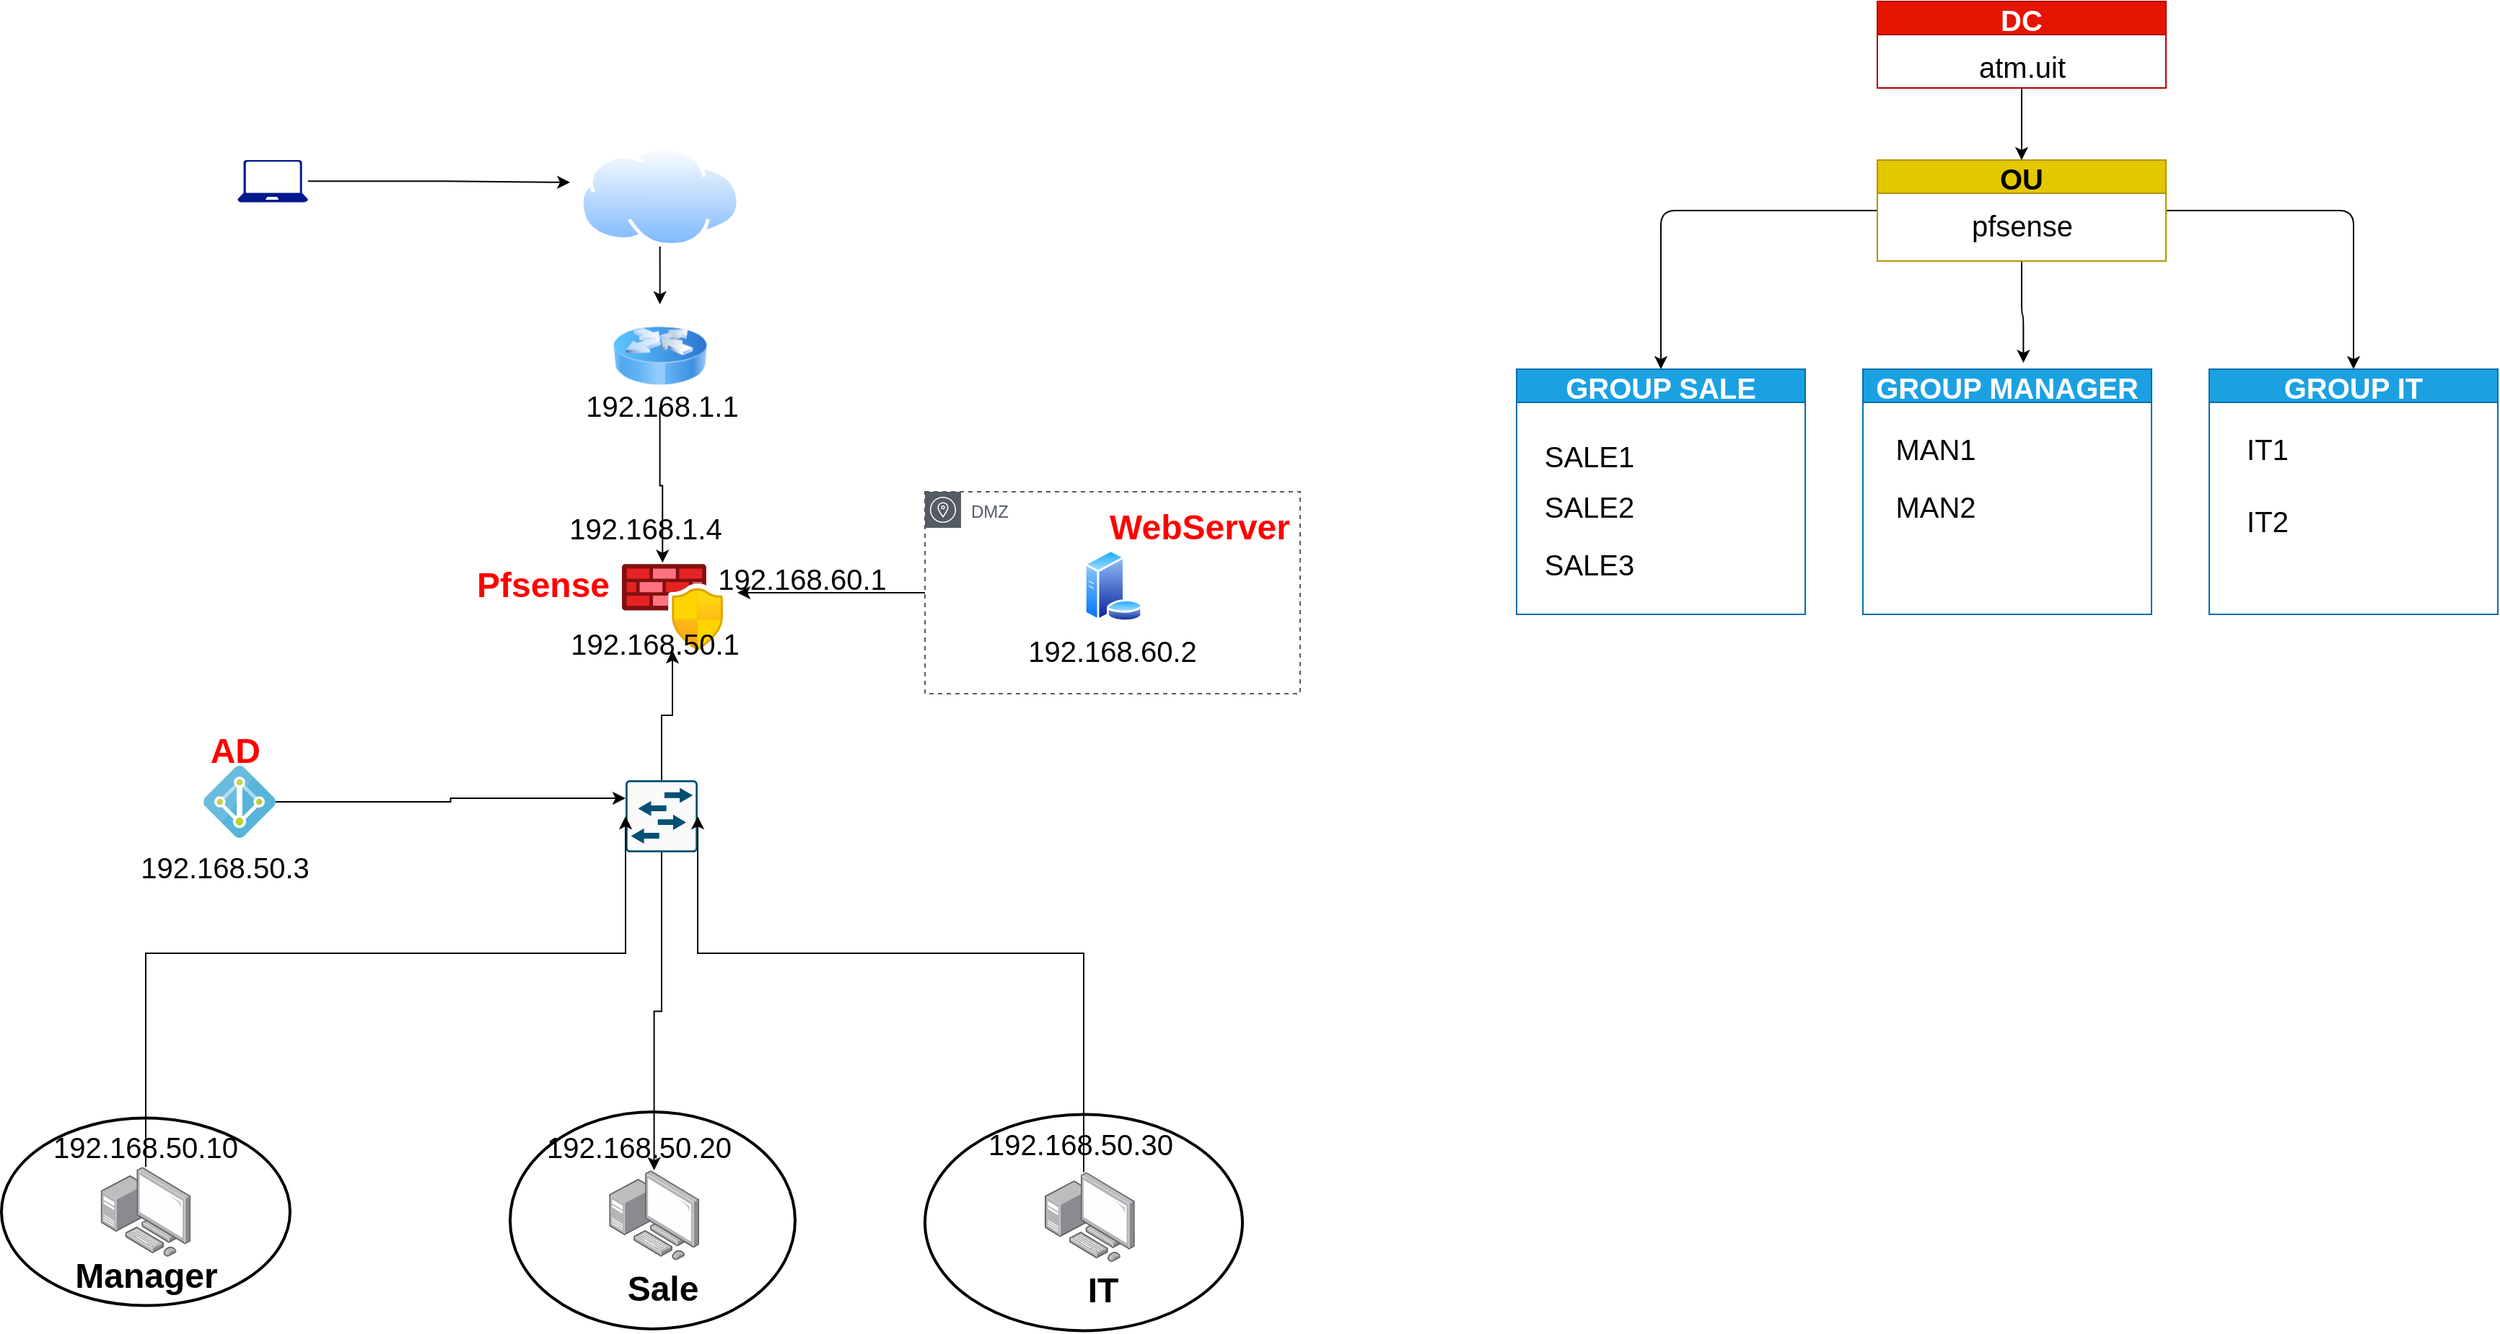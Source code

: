 <mxfile version="15.6.8" type="github">
  <diagram id="uYzDPYRhWdToXK-8ippb" name="Page-1">
    <mxGraphModel dx="1221" dy="634" grid="1" gridSize="10" guides="1" tooltips="1" connect="1" arrows="1" fold="1" page="1" pageScale="1" pageWidth="1654" pageHeight="2336" math="0" shadow="0">
      <root>
        <mxCell id="0" />
        <mxCell id="1" parent="0" />
        <mxCell id="1KEqT4ddshyk3ydjl-4r-35" value="" style="strokeWidth=2;html=1;shape=mxgraph.flowchart.start_1;whiteSpace=wrap;rounded=0;sketch=0;fontSize=20;" vertex="1" parent="1">
          <mxGeometry x="670" y="781.7" width="220" height="150" as="geometry" />
        </mxCell>
        <mxCell id="1KEqT4ddshyk3ydjl-4r-34" value="" style="strokeWidth=2;html=1;shape=mxgraph.flowchart.start_1;whiteSpace=wrap;rounded=0;sketch=0;fontSize=20;" vertex="1" parent="1">
          <mxGeometry x="382.5" y="780" width="197.5" height="150.5" as="geometry" />
        </mxCell>
        <mxCell id="1KEqT4ddshyk3ydjl-4r-33" value="" style="strokeWidth=2;html=1;shape=mxgraph.flowchart.start_1;whiteSpace=wrap;rounded=0;sketch=0;fontSize=20;" vertex="1" parent="1">
          <mxGeometry x="30" y="784.3" width="200" height="130" as="geometry" />
        </mxCell>
        <mxCell id="1KEqT4ddshyk3ydjl-4r-29" style="edgeStyle=orthogonalEdgeStyle;rounded=0;orthogonalLoop=1;jettySize=auto;html=1;" edge="1" parent="1" source="1KEqT4ddshyk3ydjl-4r-1" target="1KEqT4ddshyk3ydjl-4r-12">
          <mxGeometry relative="1" as="geometry" />
        </mxCell>
        <mxCell id="1KEqT4ddshyk3ydjl-4r-1" value="" style="aspect=fixed;perimeter=ellipsePerimeter;html=1;align=center;shadow=0;dashed=0;spacingTop=3;image;image=img/lib/active_directory/internet_cloud.svg;" vertex="1" parent="1">
          <mxGeometry x="430.76" y="110" width="111.11" height="70" as="geometry" />
        </mxCell>
        <mxCell id="1KEqT4ddshyk3ydjl-4r-3" value="" style="aspect=fixed;html=1;points=[];align=center;image;fontSize=12;image=img/lib/azure2/networking/Azure_Firewall_Manager.svg;" vertex="1" parent="1">
          <mxGeometry x="460" y="400" width="70" height="60" as="geometry" />
        </mxCell>
        <mxCell id="1KEqT4ddshyk3ydjl-4r-4" value="" style="points=[];aspect=fixed;html=1;align=center;shadow=0;dashed=0;image;image=img/lib/allied_telesis/computer_and_terminals/Personal_Computer_with_Server.svg;" vertex="1" parent="1">
          <mxGeometry x="451.12" y="820.5" width="62.4" height="62.4" as="geometry" />
        </mxCell>
        <mxCell id="1KEqT4ddshyk3ydjl-4r-5" value="" style="aspect=fixed;perimeter=ellipsePerimeter;html=1;align=center;shadow=0;dashed=0;spacingTop=3;image;image=img/lib/active_directory/database_server.svg;" vertex="1" parent="1">
          <mxGeometry x="780" y="390" width="41" height="50" as="geometry" />
        </mxCell>
        <mxCell id="1KEqT4ddshyk3ydjl-4r-7" style="edgeStyle=orthogonalEdgeStyle;rounded=0;orthogonalLoop=1;jettySize=auto;html=1;" edge="1" parent="1" source="1KEqT4ddshyk3ydjl-4r-6">
          <mxGeometry relative="1" as="geometry">
            <mxPoint x="540" y="420" as="targetPoint" />
          </mxGeometry>
        </mxCell>
        <mxCell id="1KEqT4ddshyk3ydjl-4r-6" value="DMZ" style="sketch=0;outlineConnect=0;gradientColor=none;html=1;whiteSpace=wrap;fontSize=12;fontStyle=0;shape=mxgraph.aws4.group;grIcon=mxgraph.aws4.group_availability_zone;strokeColor=#545B64;fillColor=none;verticalAlign=top;align=left;spacingLeft=30;fontColor=#545B64;dashed=1;" vertex="1" parent="1">
          <mxGeometry x="670" y="350" width="260" height="140" as="geometry" />
        </mxCell>
        <mxCell id="1KEqT4ddshyk3ydjl-4r-20" style="edgeStyle=orthogonalEdgeStyle;rounded=0;orthogonalLoop=1;jettySize=auto;html=1;" edge="1" parent="1" source="1KEqT4ddshyk3ydjl-4r-10" target="1KEqT4ddshyk3ydjl-4r-3">
          <mxGeometry relative="1" as="geometry">
            <mxPoint x="487.51" y="470" as="targetPoint" />
          </mxGeometry>
        </mxCell>
        <mxCell id="1KEqT4ddshyk3ydjl-4r-24" style="edgeStyle=orthogonalEdgeStyle;rounded=0;orthogonalLoop=1;jettySize=auto;html=1;exitX=0.5;exitY=1;exitDx=0;exitDy=0;exitPerimeter=0;" edge="1" parent="1" source="1KEqT4ddshyk3ydjl-4r-10" target="1KEqT4ddshyk3ydjl-4r-4">
          <mxGeometry relative="1" as="geometry" />
        </mxCell>
        <mxCell id="1KEqT4ddshyk3ydjl-4r-10" value="" style="sketch=0;points=[[0.015,0.015,0],[0.985,0.015,0],[0.985,0.985,0],[0.015,0.985,0],[0.25,0,0],[0.5,0,0],[0.75,0,0],[1,0.25,0],[1,0.5,0],[1,0.75,0],[0.75,1,0],[0.5,1,0],[0.25,1,0],[0,0.75,0],[0,0.5,0],[0,0.25,0]];verticalLabelPosition=bottom;html=1;verticalAlign=top;aspect=fixed;align=center;pointerEvents=1;shape=mxgraph.cisco19.rect;prIcon=l2_switch;fillColor=#FAFAFA;strokeColor=#005073;" vertex="1" parent="1">
          <mxGeometry x="462.5" y="550" width="50" height="50" as="geometry" />
        </mxCell>
        <mxCell id="1KEqT4ddshyk3ydjl-4r-27" style="edgeStyle=orthogonalEdgeStyle;rounded=0;orthogonalLoop=1;jettySize=auto;html=1;entryX=0;entryY=0.25;entryDx=0;entryDy=0;entryPerimeter=0;" edge="1" parent="1" source="1KEqT4ddshyk3ydjl-4r-11" target="1KEqT4ddshyk3ydjl-4r-10">
          <mxGeometry relative="1" as="geometry" />
        </mxCell>
        <mxCell id="1KEqT4ddshyk3ydjl-4r-11" value="" style="sketch=0;aspect=fixed;html=1;points=[];align=center;image;fontSize=12;image=img/lib/mscae/Active_Directory.svg;" vertex="1" parent="1">
          <mxGeometry x="170" y="540" width="50" height="50" as="geometry" />
        </mxCell>
        <mxCell id="1KEqT4ddshyk3ydjl-4r-19" style="edgeStyle=orthogonalEdgeStyle;rounded=0;orthogonalLoop=1;jettySize=auto;html=1;entryX=0.402;entryY=-0.012;entryDx=0;entryDy=0;entryPerimeter=0;" edge="1" parent="1" source="1KEqT4ddshyk3ydjl-4r-12" target="1KEqT4ddshyk3ydjl-4r-3">
          <mxGeometry relative="1" as="geometry" />
        </mxCell>
        <mxCell id="1KEqT4ddshyk3ydjl-4r-12" value="" style="image;html=1;image=img/lib/clip_art/networking/Router_Icon_128x128.png" vertex="1" parent="1">
          <mxGeometry x="453.81" y="220" width="65" height="71.5" as="geometry" />
        </mxCell>
        <mxCell id="1KEqT4ddshyk3ydjl-4r-28" style="edgeStyle=orthogonalEdgeStyle;rounded=0;orthogonalLoop=1;jettySize=auto;html=1;entryX=-0.06;entryY=0.364;entryDx=0;entryDy=0;entryPerimeter=0;" edge="1" parent="1" source="1KEqT4ddshyk3ydjl-4r-13" target="1KEqT4ddshyk3ydjl-4r-1">
          <mxGeometry relative="1" as="geometry" />
        </mxCell>
        <mxCell id="1KEqT4ddshyk3ydjl-4r-13" value="" style="sketch=0;aspect=fixed;pointerEvents=1;shadow=0;dashed=0;html=1;strokeColor=none;labelPosition=center;verticalLabelPosition=bottom;verticalAlign=top;align=center;fillColor=#00188D;shape=mxgraph.azure.laptop" vertex="1" parent="1">
          <mxGeometry x="193.65" y="120" width="48.75" height="29.25" as="geometry" />
        </mxCell>
        <mxCell id="1KEqT4ddshyk3ydjl-4r-25" style="edgeStyle=orthogonalEdgeStyle;rounded=0;orthogonalLoop=1;jettySize=auto;html=1;entryX=1;entryY=0.5;entryDx=0;entryDy=0;entryPerimeter=0;" edge="1" parent="1" source="1KEqT4ddshyk3ydjl-4r-15" target="1KEqT4ddshyk3ydjl-4r-10">
          <mxGeometry relative="1" as="geometry">
            <Array as="points">
              <mxPoint x="780" y="670" />
              <mxPoint x="513" y="670" />
            </Array>
          </mxGeometry>
        </mxCell>
        <mxCell id="1KEqT4ddshyk3ydjl-4r-15" value="" style="points=[];aspect=fixed;html=1;align=center;shadow=0;dashed=0;image;image=img/lib/allied_telesis/computer_and_terminals/Personal_Computer_with_Server.svg;" vertex="1" parent="1">
          <mxGeometry x="753" y="821.7" width="62.4" height="62.4" as="geometry" />
        </mxCell>
        <mxCell id="1KEqT4ddshyk3ydjl-4r-26" style="edgeStyle=orthogonalEdgeStyle;rounded=0;orthogonalLoop=1;jettySize=auto;html=1;entryX=0;entryY=0.5;entryDx=0;entryDy=0;entryPerimeter=0;" edge="1" parent="1" source="1KEqT4ddshyk3ydjl-4r-16" target="1KEqT4ddshyk3ydjl-4r-10">
          <mxGeometry relative="1" as="geometry">
            <Array as="points">
              <mxPoint x="130" y="670" />
              <mxPoint x="463" y="670" />
            </Array>
          </mxGeometry>
        </mxCell>
        <mxCell id="1KEqT4ddshyk3ydjl-4r-16" value="" style="points=[];aspect=fixed;html=1;align=center;shadow=0;dashed=0;image;image=img/lib/allied_telesis/computer_and_terminals/Personal_Computer_with_Server.svg;" vertex="1" parent="1">
          <mxGeometry x="98.8" y="818.1" width="62.4" height="62.4" as="geometry" />
        </mxCell>
        <mxCell id="1KEqT4ddshyk3ydjl-4r-30" value="AD&amp;nbsp;" style="text;strokeColor=none;fillColor=none;html=1;fontSize=24;fontStyle=1;verticalAlign=middle;align=center;fontColor=#FF0000;" vertex="1" parent="1">
          <mxGeometry x="160" y="510" width="70" height="40" as="geometry" />
        </mxCell>
        <mxCell id="1KEqT4ddshyk3ydjl-4r-31" value="Pfsense" style="text;strokeColor=none;fillColor=none;html=1;fontSize=24;fontStyle=1;verticalAlign=middle;align=center;fontColor=#FF0000;" vertex="1" parent="1">
          <mxGeometry x="355" y="395" width="100" height="40" as="geometry" />
        </mxCell>
        <mxCell id="1KEqT4ddshyk3ydjl-4r-32" value="WebServer" style="text;strokeColor=none;fillColor=none;html=1;fontSize=24;fontStyle=1;verticalAlign=middle;align=center;fontColor=#FF0000;" vertex="1" parent="1">
          <mxGeometry x="810" y="355" width="100" height="40" as="geometry" />
        </mxCell>
        <mxCell id="1KEqT4ddshyk3ydjl-4r-36" value="Manager&lt;span style=&quot;color: rgba(0 , 0 , 0 , 0) ; font-family: monospace ; font-size: 0px ; font-weight: 400&quot;&gt;%3CmxGraphModel%3E%3Croot%3E%3CmxCell%20id%3D%220%22%2F%3E%3CmxCell%20id%3D%221%22%20parent%3D%220%22%2F%3E%3CmxCell%20id%3D%222%22%20value%3D%22Pfsense%22%20style%3D%22text%3BstrokeColor%3Dnone%3BfillColor%3Dnone%3Bhtml%3D1%3BfontSize%3D24%3BfontStyle%3D1%3BverticalAlign%3Dmiddle%3Balign%3Dcenter%3BfontColor%3D%23FF0000%3B%22%20vertex%3D%221%22%20parent%3D%221%22%3E%3CmxGeometry%20x%3D%22586.31%22%20y%3D%22405%22%20width%3D%22100%22%20height%3D%2240%22%20as%3D%22geometry%22%2F%3E%3C%2FmxCell%3E%3C%2Froot%3E%3C%2FmxGraphModel%3E&lt;/span&gt;" style="text;strokeColor=none;fillColor=none;html=1;fontSize=24;fontStyle=1;verticalAlign=middle;align=center;rounded=0;sketch=0;" vertex="1" parent="1">
          <mxGeometry x="80" y="874.3" width="100" height="40" as="geometry" />
        </mxCell>
        <mxCell id="1KEqT4ddshyk3ydjl-4r-37" value="Sale" style="text;strokeColor=none;fillColor=none;html=1;fontSize=24;fontStyle=1;verticalAlign=middle;align=center;rounded=0;sketch=0;" vertex="1" parent="1">
          <mxGeometry x="437.87" y="882.9" width="100" height="40" as="geometry" />
        </mxCell>
        <mxCell id="1KEqT4ddshyk3ydjl-4r-38" value="IT" style="text;strokeColor=none;fillColor=none;html=1;fontSize=24;fontStyle=1;verticalAlign=middle;align=center;rounded=0;sketch=0;" vertex="1" parent="1">
          <mxGeometry x="743" y="884.1" width="100" height="40" as="geometry" />
        </mxCell>
        <mxCell id="1KEqT4ddshyk3ydjl-4r-42" value="192.168.50.1" style="text;html=1;strokeColor=none;fillColor=none;align=center;verticalAlign=middle;whiteSpace=wrap;rounded=0;sketch=0;fontSize=20;" vertex="1" parent="1">
          <mxGeometry x="452.5" y="440" width="60" height="30" as="geometry" />
        </mxCell>
        <mxCell id="1KEqT4ddshyk3ydjl-4r-45" value="192.168.1.4" style="text;html=1;strokeColor=none;fillColor=none;align=center;verticalAlign=middle;whiteSpace=wrap;rounded=0;sketch=0;fontSize=20;" vertex="1" parent="1">
          <mxGeometry x="440" y="355" width="72.5" height="40" as="geometry" />
        </mxCell>
        <mxCell id="1KEqT4ddshyk3ydjl-4r-46" value="192.168.60.1" style="text;html=1;strokeColor=none;fillColor=none;align=center;verticalAlign=middle;whiteSpace=wrap;rounded=0;sketch=0;fontSize=20;" vertex="1" parent="1">
          <mxGeometry x="550" y="390" width="70" height="40" as="geometry" />
        </mxCell>
        <mxCell id="1KEqT4ddshyk3ydjl-4r-47" value="192.168.60.2&lt;br&gt;" style="text;html=1;strokeColor=none;fillColor=none;align=center;verticalAlign=middle;whiteSpace=wrap;rounded=0;sketch=0;fontSize=20;" vertex="1" parent="1">
          <mxGeometry x="765" y="430" width="70" height="60" as="geometry" />
        </mxCell>
        <mxCell id="1KEqT4ddshyk3ydjl-4r-48" value="192.168.50.3&lt;br&gt;" style="text;html=1;strokeColor=none;fillColor=none;align=center;verticalAlign=middle;whiteSpace=wrap;rounded=0;sketch=0;fontSize=20;" vertex="1" parent="1">
          <mxGeometry x="100" y="580" width="170" height="60" as="geometry" />
        </mxCell>
        <mxCell id="1KEqT4ddshyk3ydjl-4r-49" value="192.168.50.10&lt;span style=&quot;color: rgba(0 , 0 , 0 , 0) ; font-family: monospace ; font-size: 0px&quot;&gt;3CmxGraphModel%3E%3Croot%3E%3CmxCell%20id%3D%220%22%2F%3E%3CmxCell%20id%3D%221%22%20parent%3D%220%22%2F%3E%3CmxCell%20id%3D%222%22%20value%3D%22192.168.50.3%26lt%3Bbr%26gt%3B%22%20style%3D%22text%3Bhtml%3D1%3BstrokeColor%3Dnone%3BfillColor%3Dnone%3Balign%3Dcenter%3BverticalAlign%3Dmiddle%3BwhiteSpace%3Dwrap%3Brounded%3D0%3Bsketch%3D0%3BfontSize%3D20%3B%22%20vertex%3D%221%22%20parent%3D%221%22%3E%3CmxGeometry%20x%3D%22330%22%20y%3D%22590%22%20width%3D%22170%22%20height%3D%2260%22%20as%3D%22geometry%22%2F%3E%3C%2FmxCell%3E%3C%2Froot%3E%3C%2FmxGraphModel%3E&lt;/span&gt;" style="text;html=1;strokeColor=none;fillColor=none;align=center;verticalAlign=middle;whiteSpace=wrap;rounded=0;sketch=0;fontSize=20;" vertex="1" parent="1">
          <mxGeometry x="45" y="774.3" width="170" height="60" as="geometry" />
        </mxCell>
        <mxCell id="1KEqT4ddshyk3ydjl-4r-50" value="192.168.50.20&lt;br&gt;" style="text;html=1;strokeColor=none;fillColor=none;align=center;verticalAlign=middle;whiteSpace=wrap;rounded=0;sketch=0;fontSize=20;" vertex="1" parent="1">
          <mxGeometry x="387.25" y="774.3" width="170" height="60" as="geometry" />
        </mxCell>
        <mxCell id="1KEqT4ddshyk3ydjl-4r-51" value="192.168.50.30" style="text;html=1;strokeColor=none;fillColor=none;align=center;verticalAlign=middle;whiteSpace=wrap;rounded=0;sketch=0;fontSize=20;" vertex="1" parent="1">
          <mxGeometry x="693" y="771.7" width="170" height="60" as="geometry" />
        </mxCell>
        <mxCell id="1KEqT4ddshyk3ydjl-4r-55" value="192.168.1.1" style="text;html=1;strokeColor=none;fillColor=none;align=center;verticalAlign=middle;whiteSpace=wrap;rounded=0;sketch=0;fontSize=20;" vertex="1" parent="1">
          <mxGeometry x="422.9" y="270" width="129.94" height="40" as="geometry" />
        </mxCell>
        <mxCell id="1KEqT4ddshyk3ydjl-4r-57" value="DC" style="swimlane;rounded=0;sketch=0;fontSize=20;fillColor=#e51400;strokeColor=#B20000;fontColor=#ffffff;" vertex="1" parent="1">
          <mxGeometry x="1330" y="10" width="200" height="60" as="geometry" />
        </mxCell>
        <mxCell id="1KEqT4ddshyk3ydjl-4r-58" value="atm.uit" style="text;html=1;align=center;verticalAlign=middle;resizable=0;points=[];autosize=1;strokeColor=none;fillColor=none;fontSize=20;" vertex="1" parent="1KEqT4ddshyk3ydjl-4r-57">
          <mxGeometry x="60" y="30" width="80" height="30" as="geometry" />
        </mxCell>
        <mxCell id="1KEqT4ddshyk3ydjl-4r-73" style="edgeStyle=orthogonalEdgeStyle;curved=0;rounded=1;sketch=0;orthogonalLoop=1;jettySize=auto;html=1;entryX=0.556;entryY=-0.026;entryDx=0;entryDy=0;entryPerimeter=0;fontSize=20;" edge="1" parent="1" source="1KEqT4ddshyk3ydjl-4r-59" target="1KEqT4ddshyk3ydjl-4r-66">
          <mxGeometry relative="1" as="geometry" />
        </mxCell>
        <mxCell id="1KEqT4ddshyk3ydjl-4r-74" style="edgeStyle=orthogonalEdgeStyle;curved=0;rounded=1;sketch=0;orthogonalLoop=1;jettySize=auto;html=1;entryX=0.5;entryY=0;entryDx=0;entryDy=0;fontSize=20;" edge="1" parent="1" source="1KEqT4ddshyk3ydjl-4r-59" target="1KEqT4ddshyk3ydjl-4r-70">
          <mxGeometry relative="1" as="geometry" />
        </mxCell>
        <mxCell id="1KEqT4ddshyk3ydjl-4r-75" style="edgeStyle=orthogonalEdgeStyle;curved=0;rounded=1;sketch=0;orthogonalLoop=1;jettySize=auto;html=1;entryX=0.5;entryY=0;entryDx=0;entryDy=0;fontSize=20;" edge="1" parent="1" source="1KEqT4ddshyk3ydjl-4r-59" target="1KEqT4ddshyk3ydjl-4r-62">
          <mxGeometry relative="1" as="geometry" />
        </mxCell>
        <mxCell id="1KEqT4ddshyk3ydjl-4r-59" value="OU" style="swimlane;rounded=0;sketch=0;fontSize=20;fillColor=#e3c800;strokeColor=#B09500;fontColor=#000000;" vertex="1" parent="1">
          <mxGeometry x="1330" y="120" width="200" height="70" as="geometry" />
        </mxCell>
        <mxCell id="1KEqT4ddshyk3ydjl-4r-60" value="pfsense" style="text;html=1;align=center;verticalAlign=middle;resizable=0;points=[];autosize=1;strokeColor=none;fillColor=none;fontSize=20;" vertex="1" parent="1KEqT4ddshyk3ydjl-4r-59">
          <mxGeometry x="55" y="30" width="90" height="30" as="geometry" />
        </mxCell>
        <mxCell id="1KEqT4ddshyk3ydjl-4r-61" style="edgeStyle=orthogonalEdgeStyle;curved=0;rounded=1;sketch=0;orthogonalLoop=1;jettySize=auto;html=1;entryX=0.5;entryY=0;entryDx=0;entryDy=0;fontSize=20;" edge="1" parent="1" source="1KEqT4ddshyk3ydjl-4r-58" target="1KEqT4ddshyk3ydjl-4r-59">
          <mxGeometry relative="1" as="geometry" />
        </mxCell>
        <mxCell id="1KEqT4ddshyk3ydjl-4r-62" value="GROUP SALE" style="swimlane;rounded=0;sketch=0;fontSize=20;fillColor=#1ba1e2;fontColor=#ffffff;strokeColor=#006EAF;" vertex="1" parent="1">
          <mxGeometry x="1080" y="265" width="200" height="170" as="geometry" />
        </mxCell>
        <mxCell id="1KEqT4ddshyk3ydjl-4r-64" value="SALE2" style="text;html=1;align=center;verticalAlign=middle;resizable=0;points=[];autosize=1;strokeColor=none;fillColor=none;fontSize=20;" vertex="1" parent="1KEqT4ddshyk3ydjl-4r-62">
          <mxGeometry x="10" y="80" width="80" height="30" as="geometry" />
        </mxCell>
        <mxCell id="1KEqT4ddshyk3ydjl-4r-65" value="SALE3" style="text;html=1;align=center;verticalAlign=middle;resizable=0;points=[];autosize=1;strokeColor=none;fillColor=none;fontSize=20;" vertex="1" parent="1KEqT4ddshyk3ydjl-4r-62">
          <mxGeometry x="10" y="120" width="80" height="30" as="geometry" />
        </mxCell>
        <mxCell id="1KEqT4ddshyk3ydjl-4r-63" value="SALE1" style="text;html=1;align=center;verticalAlign=middle;resizable=0;points=[];autosize=1;strokeColor=none;fillColor=none;fontSize=20;" vertex="1" parent="1KEqT4ddshyk3ydjl-4r-62">
          <mxGeometry x="10" y="45" width="80" height="30" as="geometry" />
        </mxCell>
        <mxCell id="1KEqT4ddshyk3ydjl-4r-66" value="GROUP MANAGER" style="swimlane;rounded=0;sketch=0;fontSize=20;fillColor=#1ba1e2;fontColor=#ffffff;strokeColor=#006EAF;" vertex="1" parent="1">
          <mxGeometry x="1320" y="265" width="200" height="170" as="geometry" />
        </mxCell>
        <mxCell id="1KEqT4ddshyk3ydjl-4r-67" value="MAN2" style="text;html=1;align=center;verticalAlign=middle;resizable=0;points=[];autosize=1;strokeColor=none;fillColor=none;fontSize=20;" vertex="1" parent="1KEqT4ddshyk3ydjl-4r-66">
          <mxGeometry x="15" y="80" width="70" height="30" as="geometry" />
        </mxCell>
        <mxCell id="1KEqT4ddshyk3ydjl-4r-69" value="MAN1" style="text;html=1;align=center;verticalAlign=middle;resizable=0;points=[];autosize=1;strokeColor=none;fillColor=none;fontSize=20;" vertex="1" parent="1KEqT4ddshyk3ydjl-4r-66">
          <mxGeometry x="15" y="40" width="70" height="30" as="geometry" />
        </mxCell>
        <mxCell id="1KEqT4ddshyk3ydjl-4r-70" value="GROUP IT" style="swimlane;rounded=0;sketch=0;fontSize=20;fillColor=#1ba1e2;fontColor=#ffffff;strokeColor=#006EAF;" vertex="1" parent="1">
          <mxGeometry x="1560" y="265" width="200" height="170" as="geometry" />
        </mxCell>
        <mxCell id="1KEqT4ddshyk3ydjl-4r-71" value="IT1" style="text;html=1;align=center;verticalAlign=middle;resizable=0;points=[];autosize=1;strokeColor=none;fillColor=none;fontSize=20;" vertex="1" parent="1KEqT4ddshyk3ydjl-4r-70">
          <mxGeometry x="20" y="40" width="40" height="30" as="geometry" />
        </mxCell>
        <mxCell id="1KEqT4ddshyk3ydjl-4r-72" value="IT2" style="text;html=1;align=center;verticalAlign=middle;resizable=0;points=[];autosize=1;strokeColor=none;fillColor=none;fontSize=20;" vertex="1" parent="1KEqT4ddshyk3ydjl-4r-70">
          <mxGeometry x="20" y="90" width="40" height="30" as="geometry" />
        </mxCell>
      </root>
    </mxGraphModel>
  </diagram>
</mxfile>
